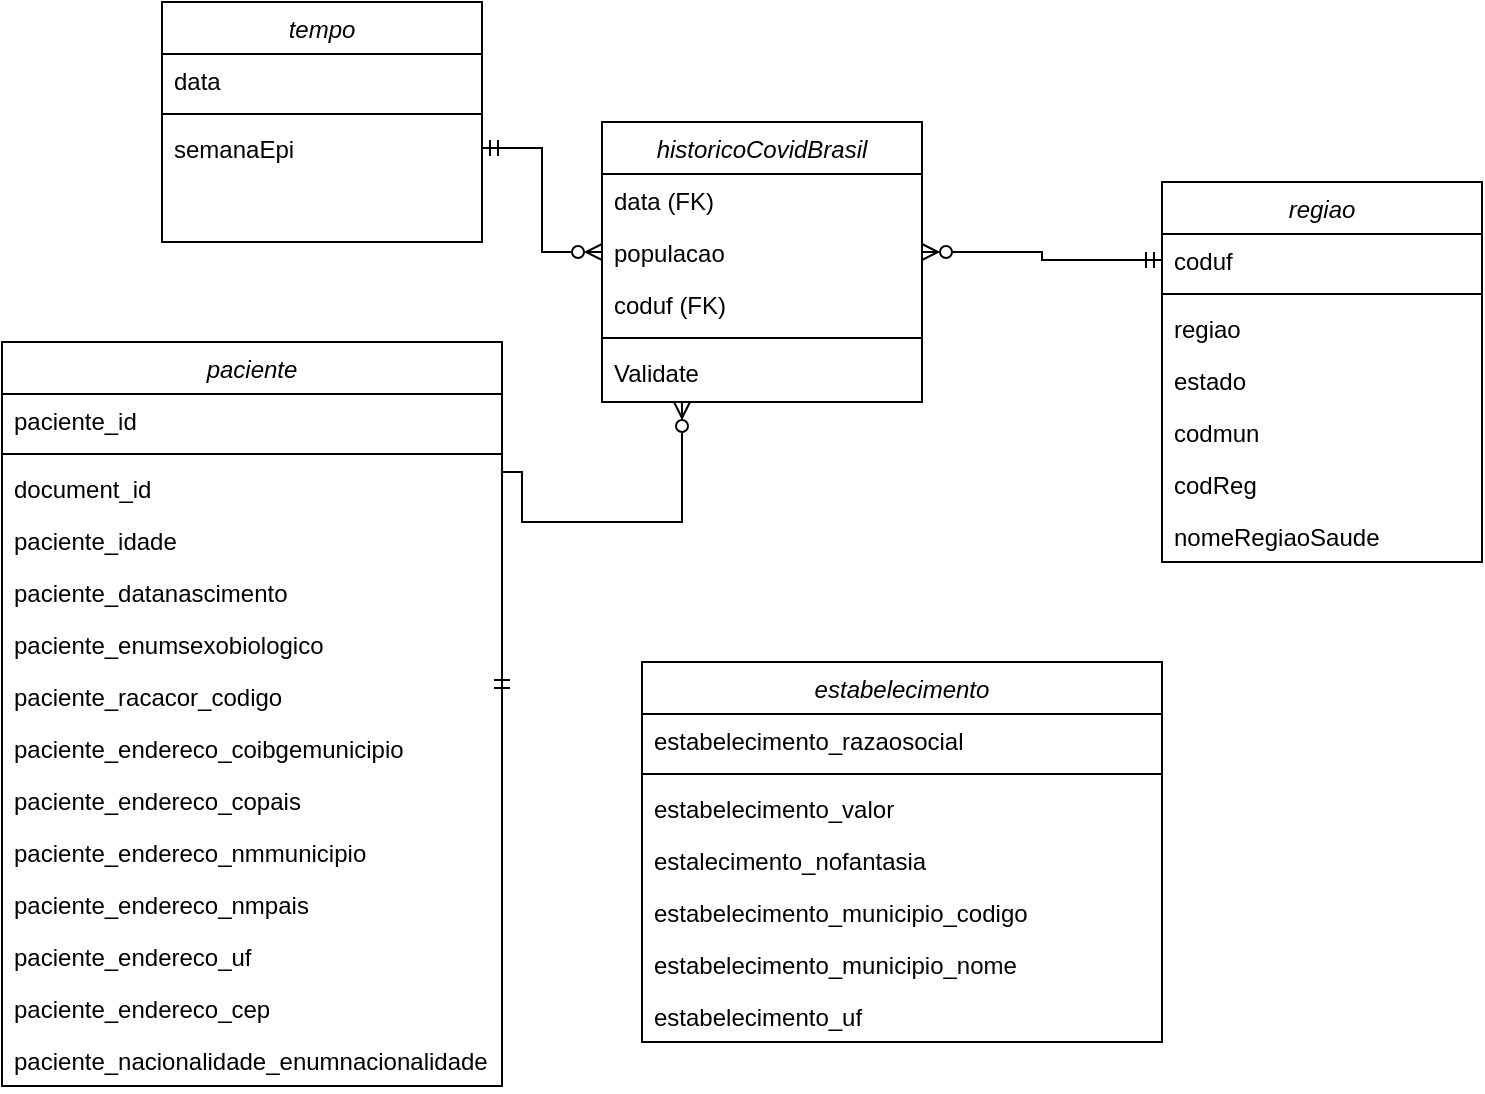 <mxfile version="15.7.0" type="device"><diagram id="C5RBs43oDa-KdzZeNtuy" name="Page-1"><mxGraphModel dx="868" dy="446" grid="1" gridSize="10" guides="1" tooltips="1" connect="1" arrows="1" fold="1" page="1" pageScale="1" pageWidth="827" pageHeight="1169" math="0" shadow="0"><root><mxCell id="WIyWlLk6GJQsqaUBKTNV-0"/><mxCell id="WIyWlLk6GJQsqaUBKTNV-1" parent="WIyWlLk6GJQsqaUBKTNV-0"/><mxCell id="zkfFHV4jXpPFQw0GAbJ--0" value="tempo" style="swimlane;fontStyle=2;align=center;verticalAlign=top;childLayout=stackLayout;horizontal=1;startSize=26;horizontalStack=0;resizeParent=1;resizeLast=0;collapsible=1;marginBottom=0;rounded=0;shadow=0;strokeWidth=1;" parent="WIyWlLk6GJQsqaUBKTNV-1" vertex="1"><mxGeometry x="100" y="120" width="160" height="120" as="geometry"><mxRectangle x="230" y="140" width="160" height="26" as="alternateBounds"/></mxGeometry></mxCell><mxCell id="zkfFHV4jXpPFQw0GAbJ--1" value="data" style="text;align=left;verticalAlign=top;spacingLeft=4;spacingRight=4;overflow=hidden;rotatable=0;points=[[0,0.5],[1,0.5]];portConstraint=eastwest;" parent="zkfFHV4jXpPFQw0GAbJ--0" vertex="1"><mxGeometry y="26" width="160" height="26" as="geometry"/></mxCell><mxCell id="zkfFHV4jXpPFQw0GAbJ--4" value="" style="line;html=1;strokeWidth=1;align=left;verticalAlign=middle;spacingTop=-1;spacingLeft=3;spacingRight=3;rotatable=0;labelPosition=right;points=[];portConstraint=eastwest;" parent="zkfFHV4jXpPFQw0GAbJ--0" vertex="1"><mxGeometry y="52" width="160" height="8" as="geometry"/></mxCell><mxCell id="zkfFHV4jXpPFQw0GAbJ--2" value="semanaEpi" style="text;align=left;verticalAlign=top;spacingLeft=4;spacingRight=4;overflow=hidden;rotatable=0;points=[[0,0.5],[1,0.5]];portConstraint=eastwest;rounded=0;shadow=0;html=0;" parent="zkfFHV4jXpPFQw0GAbJ--0" vertex="1"><mxGeometry y="60" width="160" height="26" as="geometry"/></mxCell><mxCell id="zkfFHV4jXpPFQw0GAbJ--6" value="paciente" style="swimlane;fontStyle=2;align=center;verticalAlign=top;childLayout=stackLayout;horizontal=1;startSize=26;horizontalStack=0;resizeParent=1;resizeLast=0;collapsible=1;marginBottom=0;rounded=0;shadow=0;strokeWidth=1;" parent="WIyWlLk6GJQsqaUBKTNV-1" vertex="1"><mxGeometry x="20" y="290" width="250" height="372" as="geometry"><mxRectangle x="90" y="290" width="160" height="26" as="alternateBounds"/></mxGeometry></mxCell><mxCell id="wLtocqLFq7rGolLNkgXY-13" value="paciente_id" style="text;align=left;verticalAlign=top;spacingLeft=4;spacingRight=4;overflow=hidden;rotatable=0;points=[[0,0.5],[1,0.5]];portConstraint=eastwest;" parent="zkfFHV4jXpPFQw0GAbJ--6" vertex="1"><mxGeometry y="26" width="250" height="26" as="geometry"/></mxCell><mxCell id="zkfFHV4jXpPFQw0GAbJ--9" value="" style="line;html=1;strokeWidth=1;align=left;verticalAlign=middle;spacingTop=-1;spacingLeft=3;spacingRight=3;rotatable=0;labelPosition=right;points=[];portConstraint=eastwest;" parent="zkfFHV4jXpPFQw0GAbJ--6" vertex="1"><mxGeometry y="52" width="250" height="8" as="geometry"/></mxCell><mxCell id="wLtocqLFq7rGolLNkgXY-15" value="document_id" style="text;align=left;verticalAlign=top;spacingLeft=4;spacingRight=4;overflow=hidden;rotatable=0;points=[[0,0.5],[1,0.5]];portConstraint=eastwest;" parent="zkfFHV4jXpPFQw0GAbJ--6" vertex="1"><mxGeometry y="60" width="250" height="26" as="geometry"/></mxCell><mxCell id="zkfFHV4jXpPFQw0GAbJ--8" value="paciente_idade" style="text;align=left;verticalAlign=top;spacingLeft=4;spacingRight=4;overflow=hidden;rotatable=0;points=[[0,0.5],[1,0.5]];portConstraint=eastwest;rounded=0;shadow=0;html=0;" parent="zkfFHV4jXpPFQw0GAbJ--6" vertex="1"><mxGeometry y="86" width="250" height="26" as="geometry"/></mxCell><mxCell id="9M0jWAYBzIX6dX4aJ9XS-11" value="paciente_datanascimento" style="text;align=left;verticalAlign=top;spacingLeft=4;spacingRight=4;overflow=hidden;rotatable=0;points=[[0,0.5],[1,0.5]];portConstraint=eastwest;" vertex="1" parent="zkfFHV4jXpPFQw0GAbJ--6"><mxGeometry y="112" width="250" height="26" as="geometry"/></mxCell><mxCell id="zkfFHV4jXpPFQw0GAbJ--7" value="paciente_enumsexobiologico" style="text;align=left;verticalAlign=top;spacingLeft=4;spacingRight=4;overflow=hidden;rotatable=0;points=[[0,0.5],[1,0.5]];portConstraint=eastwest;" parent="zkfFHV4jXpPFQw0GAbJ--6" vertex="1"><mxGeometry y="138" width="250" height="26" as="geometry"/></mxCell><mxCell id="wLtocqLFq7rGolLNkgXY-12" value="paciente_racacor_codigo" style="text;align=left;verticalAlign=top;spacingLeft=4;spacingRight=4;overflow=hidden;rotatable=0;points=[[0,0.5],[1,0.5]];portConstraint=eastwest;" parent="zkfFHV4jXpPFQw0GAbJ--6" vertex="1"><mxGeometry y="164" width="250" height="26" as="geometry"/></mxCell><mxCell id="9M0jWAYBzIX6dX4aJ9XS-7" value="paciente_endereco_coibgemunicipio" style="text;align=left;verticalAlign=top;spacingLeft=4;spacingRight=4;overflow=hidden;rotatable=0;points=[[0,0.5],[1,0.5]];portConstraint=eastwest;" vertex="1" parent="zkfFHV4jXpPFQw0GAbJ--6"><mxGeometry y="190" width="250" height="26" as="geometry"/></mxCell><mxCell id="9M0jWAYBzIX6dX4aJ9XS-8" value="paciente_endereco_copais" style="text;align=left;verticalAlign=top;spacingLeft=4;spacingRight=4;overflow=hidden;rotatable=0;points=[[0,0.5],[1,0.5]];portConstraint=eastwest;" vertex="1" parent="zkfFHV4jXpPFQw0GAbJ--6"><mxGeometry y="216" width="250" height="26" as="geometry"/></mxCell><mxCell id="9M0jWAYBzIX6dX4aJ9XS-9" value="paciente_endereco_nmmunicipio" style="text;align=left;verticalAlign=top;spacingLeft=4;spacingRight=4;overflow=hidden;rotatable=0;points=[[0,0.5],[1,0.5]];portConstraint=eastwest;" vertex="1" parent="zkfFHV4jXpPFQw0GAbJ--6"><mxGeometry y="242" width="250" height="26" as="geometry"/></mxCell><mxCell id="9M0jWAYBzIX6dX4aJ9XS-10" value="paciente_endereco_nmpais" style="text;align=left;verticalAlign=top;spacingLeft=4;spacingRight=4;overflow=hidden;rotatable=0;points=[[0,0.5],[1,0.5]];portConstraint=eastwest;" vertex="1" parent="zkfFHV4jXpPFQw0GAbJ--6"><mxGeometry y="268" width="250" height="26" as="geometry"/></mxCell><mxCell id="9M0jWAYBzIX6dX4aJ9XS-12" value="paciente_endereco_uf" style="text;align=left;verticalAlign=top;spacingLeft=4;spacingRight=4;overflow=hidden;rotatable=0;points=[[0,0.5],[1,0.5]];portConstraint=eastwest;" vertex="1" parent="zkfFHV4jXpPFQw0GAbJ--6"><mxGeometry y="294" width="250" height="26" as="geometry"/></mxCell><mxCell id="9M0jWAYBzIX6dX4aJ9XS-13" value="paciente_endereco_cep" style="text;align=left;verticalAlign=top;spacingLeft=4;spacingRight=4;overflow=hidden;rotatable=0;points=[[0,0.5],[1,0.5]];portConstraint=eastwest;" vertex="1" parent="zkfFHV4jXpPFQw0GAbJ--6"><mxGeometry y="320" width="250" height="26" as="geometry"/></mxCell><mxCell id="9M0jWAYBzIX6dX4aJ9XS-14" value="paciente_nacionalidade_enumnacionalidade" style="text;align=left;verticalAlign=top;spacingLeft=4;spacingRight=4;overflow=hidden;rotatable=0;points=[[0,0.5],[1,0.5]];portConstraint=eastwest;" vertex="1" parent="zkfFHV4jXpPFQw0GAbJ--6"><mxGeometry y="346" width="250" height="26" as="geometry"/></mxCell><mxCell id="zkfFHV4jXpPFQw0GAbJ--17" value="regiao" style="swimlane;fontStyle=2;align=center;verticalAlign=top;childLayout=stackLayout;horizontal=1;startSize=26;horizontalStack=0;resizeParent=1;resizeLast=0;collapsible=1;marginBottom=0;rounded=0;shadow=0;strokeWidth=1;" parent="WIyWlLk6GJQsqaUBKTNV-1" vertex="1"><mxGeometry x="600" y="210" width="160" height="190" as="geometry"><mxRectangle x="550" y="140" width="160" height="26" as="alternateBounds"/></mxGeometry></mxCell><mxCell id="zkfFHV4jXpPFQw0GAbJ--18" value="coduf" style="text;align=left;verticalAlign=top;spacingLeft=4;spacingRight=4;overflow=hidden;rotatable=0;points=[[0,0.5],[1,0.5]];portConstraint=eastwest;" parent="zkfFHV4jXpPFQw0GAbJ--17" vertex="1"><mxGeometry y="26" width="160" height="26" as="geometry"/></mxCell><mxCell id="zkfFHV4jXpPFQw0GAbJ--23" value="" style="line;html=1;strokeWidth=1;align=left;verticalAlign=middle;spacingTop=-1;spacingLeft=3;spacingRight=3;rotatable=0;labelPosition=right;points=[];portConstraint=eastwest;" parent="zkfFHV4jXpPFQw0GAbJ--17" vertex="1"><mxGeometry y="52" width="160" height="8" as="geometry"/></mxCell><mxCell id="9M0jWAYBzIX6dX4aJ9XS-0" value="regiao" style="text;align=left;verticalAlign=top;spacingLeft=4;spacingRight=4;overflow=hidden;rotatable=0;points=[[0,0.5],[1,0.5]];portConstraint=eastwest;" vertex="1" parent="zkfFHV4jXpPFQw0GAbJ--17"><mxGeometry y="60" width="160" height="26" as="geometry"/></mxCell><mxCell id="wLtocqLFq7rGolLNkgXY-16" value="estado" style="text;align=left;verticalAlign=top;spacingLeft=4;spacingRight=4;overflow=hidden;rotatable=0;points=[[0,0.5],[1,0.5]];portConstraint=eastwest;" parent="zkfFHV4jXpPFQw0GAbJ--17" vertex="1"><mxGeometry y="86" width="160" height="26" as="geometry"/></mxCell><mxCell id="9M0jWAYBzIX6dX4aJ9XS-4" value="codmun" style="text;align=left;verticalAlign=top;spacingLeft=4;spacingRight=4;overflow=hidden;rotatable=0;points=[[0,0.5],[1,0.5]];portConstraint=eastwest;" vertex="1" parent="zkfFHV4jXpPFQw0GAbJ--17"><mxGeometry y="112" width="160" height="26" as="geometry"/></mxCell><mxCell id="9M0jWAYBzIX6dX4aJ9XS-5" value="codReg" style="text;align=left;verticalAlign=top;spacingLeft=4;spacingRight=4;overflow=hidden;rotatable=0;points=[[0,0.5],[1,0.5]];portConstraint=eastwest;" vertex="1" parent="zkfFHV4jXpPFQw0GAbJ--17"><mxGeometry y="138" width="160" height="26" as="geometry"/></mxCell><mxCell id="9M0jWAYBzIX6dX4aJ9XS-6" value="nomeRegiaoSaude" style="text;align=left;verticalAlign=top;spacingLeft=4;spacingRight=4;overflow=hidden;rotatable=0;points=[[0,0.5],[1,0.5]];portConstraint=eastwest;" vertex="1" parent="zkfFHV4jXpPFQw0GAbJ--17"><mxGeometry y="164" width="160" height="26" as="geometry"/></mxCell><mxCell id="wLtocqLFq7rGolLNkgXY-0" value="historicoCovidBrasil" style="swimlane;fontStyle=2;align=center;verticalAlign=top;childLayout=stackLayout;horizontal=1;startSize=26;horizontalStack=0;resizeParent=1;resizeLast=0;collapsible=1;marginBottom=0;rounded=0;shadow=0;strokeWidth=1;" parent="WIyWlLk6GJQsqaUBKTNV-1" vertex="1"><mxGeometry x="320" y="180" width="160" height="140" as="geometry"><mxRectangle x="550" y="140" width="160" height="26" as="alternateBounds"/></mxGeometry></mxCell><mxCell id="wLtocqLFq7rGolLNkgXY-1" value="data (FK)" style="text;align=left;verticalAlign=top;spacingLeft=4;spacingRight=4;overflow=hidden;rotatable=0;points=[[0,0.5],[1,0.5]];portConstraint=eastwest;" parent="wLtocqLFq7rGolLNkgXY-0" vertex="1"><mxGeometry y="26" width="160" height="26" as="geometry"/></mxCell><mxCell id="wLtocqLFq7rGolLNkgXY-11" value="populacao" style="text;align=left;verticalAlign=top;spacingLeft=4;spacingRight=4;overflow=hidden;rotatable=0;points=[[0,0.5],[1,0.5]];portConstraint=eastwest;rounded=0;shadow=0;html=0;" parent="wLtocqLFq7rGolLNkgXY-0" vertex="1"><mxGeometry y="52" width="160" height="26" as="geometry"/></mxCell><mxCell id="wLtocqLFq7rGolLNkgXY-3" value="coduf (FK)" style="text;align=left;verticalAlign=top;spacingLeft=4;spacingRight=4;overflow=hidden;rotatable=0;points=[[0,0.5],[1,0.5]];portConstraint=eastwest;rounded=0;shadow=0;html=0;" parent="wLtocqLFq7rGolLNkgXY-0" vertex="1"><mxGeometry y="78" width="160" height="26" as="geometry"/></mxCell><mxCell id="wLtocqLFq7rGolLNkgXY-6" value="" style="line;html=1;strokeWidth=1;align=left;verticalAlign=middle;spacingTop=-1;spacingLeft=3;spacingRight=3;rotatable=0;labelPosition=right;points=[];portConstraint=eastwest;" parent="wLtocqLFq7rGolLNkgXY-0" vertex="1"><mxGeometry y="104" width="160" height="8" as="geometry"/></mxCell><mxCell id="wLtocqLFq7rGolLNkgXY-7" value="Validate" style="text;align=left;verticalAlign=top;spacingLeft=4;spacingRight=4;overflow=hidden;rotatable=0;points=[[0,0.5],[1,0.5]];portConstraint=eastwest;" parent="wLtocqLFq7rGolLNkgXY-0" vertex="1"><mxGeometry y="112" width="160" height="26" as="geometry"/></mxCell><mxCell id="wLtocqLFq7rGolLNkgXY-18" style="edgeStyle=orthogonalEdgeStyle;rounded=0;orthogonalLoop=1;jettySize=auto;html=1;exitX=1;exitY=0.5;exitDx=0;exitDy=0;entryX=0;entryY=0.5;entryDx=0;entryDy=0;endArrow=ERzeroToMany;endFill=0;startArrow=ERmandOne;startFill=0;" parent="WIyWlLk6GJQsqaUBKTNV-1" source="zkfFHV4jXpPFQw0GAbJ--2" target="wLtocqLFq7rGolLNkgXY-11" edge="1"><mxGeometry relative="1" as="geometry"/></mxCell><mxCell id="wLtocqLFq7rGolLNkgXY-20" style="edgeStyle=orthogonalEdgeStyle;rounded=0;orthogonalLoop=1;jettySize=auto;html=1;exitX=1;exitY=0.5;exitDx=0;exitDy=0;entryX=0.25;entryY=1;entryDx=0;entryDy=0;startArrow=ERmandOne;startFill=0;endArrow=ERzeroToMany;endFill=0;" parent="WIyWlLk6GJQsqaUBKTNV-1" source="wLtocqLFq7rGolLNkgXY-12" target="wLtocqLFq7rGolLNkgXY-0" edge="1"><mxGeometry relative="1" as="geometry"><mxPoint x="320" y="297" as="targetPoint"/><Array as="points"><mxPoint x="280" y="355"/><mxPoint x="280" y="380"/><mxPoint x="360" y="380"/></Array></mxGeometry></mxCell><mxCell id="wLtocqLFq7rGolLNkgXY-21" style="edgeStyle=orthogonalEdgeStyle;rounded=0;orthogonalLoop=1;jettySize=auto;html=1;exitX=0;exitY=0.5;exitDx=0;exitDy=0;startArrow=ERmandOne;startFill=0;endArrow=ERzeroToMany;endFill=0;" parent="WIyWlLk6GJQsqaUBKTNV-1" source="zkfFHV4jXpPFQw0GAbJ--18" target="wLtocqLFq7rGolLNkgXY-11" edge="1"><mxGeometry relative="1" as="geometry"/></mxCell><mxCell id="9M0jWAYBzIX6dX4aJ9XS-16" value="estabelecimento" style="swimlane;fontStyle=2;align=center;verticalAlign=top;childLayout=stackLayout;horizontal=1;startSize=26;horizontalStack=0;resizeParent=1;resizeLast=0;collapsible=1;marginBottom=0;rounded=0;shadow=0;strokeWidth=1;" vertex="1" parent="WIyWlLk6GJQsqaUBKTNV-1"><mxGeometry x="340" y="450" width="260" height="190" as="geometry"><mxRectangle x="550" y="140" width="160" height="26" as="alternateBounds"/></mxGeometry></mxCell><mxCell id="9M0jWAYBzIX6dX4aJ9XS-17" value="estabelecimento_razaosocial" style="text;align=left;verticalAlign=top;spacingLeft=4;spacingRight=4;overflow=hidden;rotatable=0;points=[[0,0.5],[1,0.5]];portConstraint=eastwest;" vertex="1" parent="9M0jWAYBzIX6dX4aJ9XS-16"><mxGeometry y="26" width="260" height="26" as="geometry"/></mxCell><mxCell id="9M0jWAYBzIX6dX4aJ9XS-18" value="" style="line;html=1;strokeWidth=1;align=left;verticalAlign=middle;spacingTop=-1;spacingLeft=3;spacingRight=3;rotatable=0;labelPosition=right;points=[];portConstraint=eastwest;" vertex="1" parent="9M0jWAYBzIX6dX4aJ9XS-16"><mxGeometry y="52" width="260" height="8" as="geometry"/></mxCell><mxCell id="9M0jWAYBzIX6dX4aJ9XS-19" value="estabelecimento_valor" style="text;align=left;verticalAlign=top;spacingLeft=4;spacingRight=4;overflow=hidden;rotatable=0;points=[[0,0.5],[1,0.5]];portConstraint=eastwest;" vertex="1" parent="9M0jWAYBzIX6dX4aJ9XS-16"><mxGeometry y="60" width="260" height="26" as="geometry"/></mxCell><mxCell id="9M0jWAYBzIX6dX4aJ9XS-20" value="estalecimento_nofantasia" style="text;align=left;verticalAlign=top;spacingLeft=4;spacingRight=4;overflow=hidden;rotatable=0;points=[[0,0.5],[1,0.5]];portConstraint=eastwest;" vertex="1" parent="9M0jWAYBzIX6dX4aJ9XS-16"><mxGeometry y="86" width="260" height="26" as="geometry"/></mxCell><mxCell id="9M0jWAYBzIX6dX4aJ9XS-21" value="estabelecimento_municipio_codigo" style="text;align=left;verticalAlign=top;spacingLeft=4;spacingRight=4;overflow=hidden;rotatable=0;points=[[0,0.5],[1,0.5]];portConstraint=eastwest;" vertex="1" parent="9M0jWAYBzIX6dX4aJ9XS-16"><mxGeometry y="112" width="260" height="26" as="geometry"/></mxCell><mxCell id="9M0jWAYBzIX6dX4aJ9XS-22" value="estabelecimento_municipio_nome" style="text;align=left;verticalAlign=top;spacingLeft=4;spacingRight=4;overflow=hidden;rotatable=0;points=[[0,0.5],[1,0.5]];portConstraint=eastwest;" vertex="1" parent="9M0jWAYBzIX6dX4aJ9XS-16"><mxGeometry y="138" width="260" height="26" as="geometry"/></mxCell><mxCell id="9M0jWAYBzIX6dX4aJ9XS-23" value="estabelecimento_uf" style="text;align=left;verticalAlign=top;spacingLeft=4;spacingRight=4;overflow=hidden;rotatable=0;points=[[0,0.5],[1,0.5]];portConstraint=eastwest;" vertex="1" parent="9M0jWAYBzIX6dX4aJ9XS-16"><mxGeometry y="164" width="260" height="26" as="geometry"/></mxCell></root></mxGraphModel></diagram></mxfile>